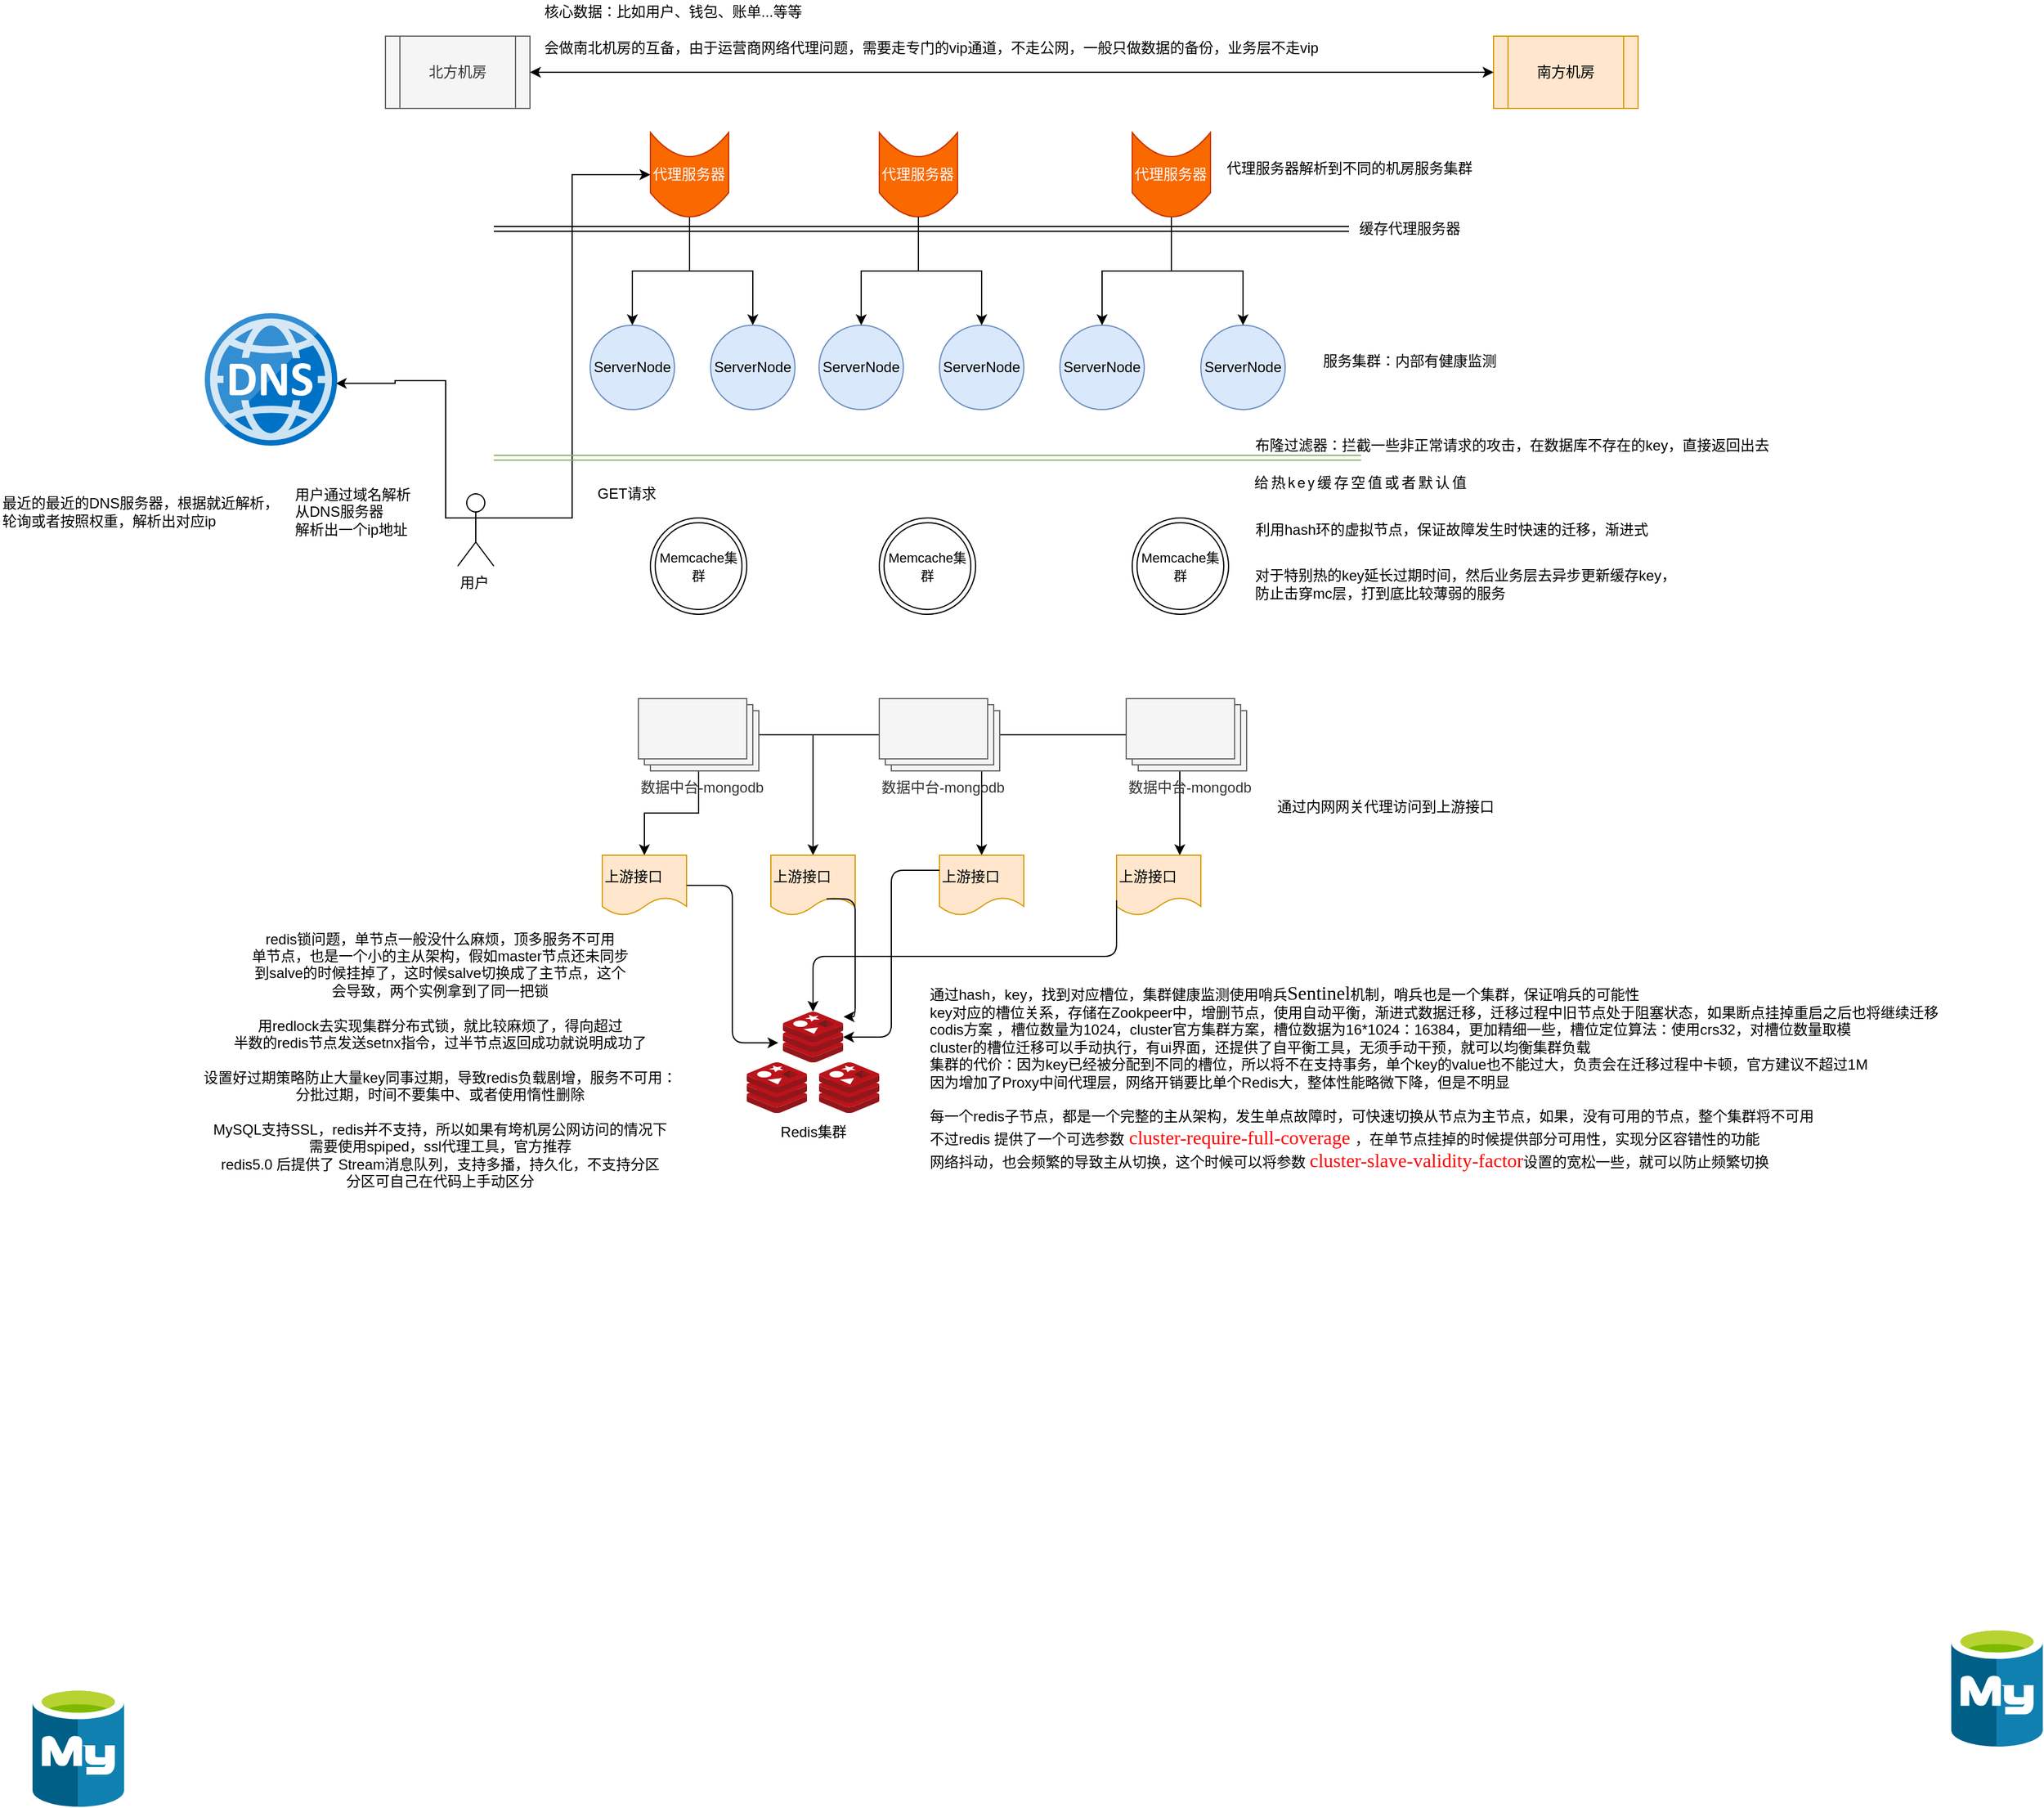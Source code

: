 <mxfile version="14.4.6" type="github">
  <diagram id="9dMJemvoK3SUcXrxnUzU" name="Page-1">
    <mxGraphModel dx="3792" dy="1910" grid="1" gridSize="10" guides="1" tooltips="1" connect="1" arrows="1" fold="1" page="1" pageScale="1" pageWidth="827" pageHeight="1169" math="0" shadow="0">
      <root>
        <mxCell id="0" />
        <mxCell id="1" parent="0" />
        <mxCell id="db7fz8IDNrDX2FohNWl7-6" value="ServerNode" style="ellipse;whiteSpace=wrap;html=1;aspect=fixed;fillColor=#dae8fc;strokeColor=#6c8ebf;" vertex="1" parent="1">
          <mxGeometry x="557" y="380" width="70" height="70" as="geometry" />
        </mxCell>
        <mxCell id="db7fz8IDNrDX2FohNWl7-3" value="南方机房" style="shape=process;whiteSpace=wrap;html=1;backgroundOutline=1;fillColor=#ffe6cc;strokeColor=#d79b00;" vertex="1" parent="1">
          <mxGeometry x="800" y="140" width="120" height="60" as="geometry" />
        </mxCell>
        <mxCell id="db7fz8IDNrDX2FohNWl7-4" value="北方机房" style="shape=process;whiteSpace=wrap;html=1;backgroundOutline=1;fillColor=#f5f5f5;strokeColor=#666666;fontColor=#333333;" vertex="1" parent="1">
          <mxGeometry x="-120" y="140" width="120" height="60" as="geometry" />
        </mxCell>
        <mxCell id="db7fz8IDNrDX2FohNWl7-8" value="ServerNode" style="ellipse;whiteSpace=wrap;html=1;aspect=fixed;fillColor=#dae8fc;strokeColor=#6c8ebf;" vertex="1" parent="1">
          <mxGeometry x="440" y="380" width="70" height="70" as="geometry" />
        </mxCell>
        <mxCell id="db7fz8IDNrDX2FohNWl7-9" value="ServerNode" style="ellipse;whiteSpace=wrap;html=1;aspect=fixed;fillColor=#dae8fc;strokeColor=#6c8ebf;" vertex="1" parent="1">
          <mxGeometry x="340" y="380" width="70" height="70" as="geometry" />
        </mxCell>
        <mxCell id="db7fz8IDNrDX2FohNWl7-10" value="ServerNode" style="ellipse;whiteSpace=wrap;html=1;aspect=fixed;fillColor=#dae8fc;strokeColor=#6c8ebf;" vertex="1" parent="1">
          <mxGeometry x="240" y="380" width="70" height="70" as="geometry" />
        </mxCell>
        <mxCell id="db7fz8IDNrDX2FohNWl7-11" value="" style="endArrow=classic;startArrow=classic;html=1;exitX=1;exitY=0.5;exitDx=0;exitDy=0;" edge="1" parent="1" source="db7fz8IDNrDX2FohNWl7-4" target="db7fz8IDNrDX2FohNWl7-3">
          <mxGeometry width="50" height="50" relative="1" as="geometry">
            <mxPoint x="270" y="410" as="sourcePoint" />
            <mxPoint x="320" y="360" as="targetPoint" />
          </mxGeometry>
        </mxCell>
        <mxCell id="db7fz8IDNrDX2FohNWl7-12" value="核心数据：比如用户、钱包、账单...等等" style="text;html=1;align=left;verticalAlign=middle;resizable=0;points=[];autosize=1;" vertex="1" parent="1">
          <mxGeometry x="10" y="110" width="230" height="20" as="geometry" />
        </mxCell>
        <mxCell id="db7fz8IDNrDX2FohNWl7-13" value="会做南北机房的互备，由于运营商网络代理问题，需要走专门的vip通道，不走公网，一般只做数据的备份，业务层不走vip" style="text;html=1;align=left;verticalAlign=middle;resizable=0;points=[];autosize=1;" vertex="1" parent="1">
          <mxGeometry x="10" y="140" width="660" height="20" as="geometry" />
        </mxCell>
        <mxCell id="db7fz8IDNrDX2FohNWl7-31" value="" style="edgeStyle=orthogonalEdgeStyle;rounded=0;orthogonalLoop=1;jettySize=auto;html=1;entryX=0.5;entryY=0;entryDx=0;entryDy=0;exitX=1;exitY=0.333;exitDx=0;exitDy=0;exitPerimeter=0;" edge="1" parent="1" source="db7fz8IDNrDX2FohNWl7-15" target="db7fz8IDNrDX2FohNWl7-27">
          <mxGeometry relative="1" as="geometry">
            <mxPoint x="-20" y="490" as="targetPoint" />
          </mxGeometry>
        </mxCell>
        <mxCell id="db7fz8IDNrDX2FohNWl7-32" value="" style="edgeStyle=orthogonalEdgeStyle;rounded=0;orthogonalLoop=1;jettySize=auto;html=1;entryX=0.989;entryY=0.53;entryDx=0;entryDy=0;entryPerimeter=0;exitX=0;exitY=0.333;exitDx=0;exitDy=0;exitPerimeter=0;" edge="1" parent="1" source="db7fz8IDNrDX2FohNWl7-15" target="db7fz8IDNrDX2FohNWl7-112">
          <mxGeometry relative="1" as="geometry">
            <mxPoint x="-91.47" y="426.24" as="targetPoint" />
            <Array as="points">
              <mxPoint x="-70" y="540" />
              <mxPoint x="-70" y="426" />
              <mxPoint x="-112" y="426" />
            </Array>
          </mxGeometry>
        </mxCell>
        <mxCell id="db7fz8IDNrDX2FohNWl7-15" value="用户" style="shape=umlActor;verticalLabelPosition=bottom;verticalAlign=top;html=1;outlineConnect=0;align=left;" vertex="1" parent="1">
          <mxGeometry x="-60" y="520" width="30" height="60" as="geometry" />
        </mxCell>
        <mxCell id="db7fz8IDNrDX2FohNWl7-23" value="用户通过域名解析&lt;br&gt;从DNS服务器&lt;br&gt;解析出一个ip地址" style="text;html=1;align=left;verticalAlign=middle;resizable=0;points=[];autosize=1;" vertex="1" parent="1">
          <mxGeometry x="-197" y="510" width="110" height="50" as="geometry" />
        </mxCell>
        <mxCell id="db7fz8IDNrDX2FohNWl7-25" value="ServerNode" style="ellipse;whiteSpace=wrap;html=1;aspect=fixed;fillColor=#dae8fc;strokeColor=#6c8ebf;" vertex="1" parent="1">
          <mxGeometry x="50" y="380" width="70" height="70" as="geometry" />
        </mxCell>
        <mxCell id="db7fz8IDNrDX2FohNWl7-26" value="服务集群：内部有健康监测" style="text;html=1;align=center;verticalAlign=middle;resizable=0;points=[];autosize=1;" vertex="1" parent="1">
          <mxGeometry x="650" y="400" width="160" height="20" as="geometry" />
        </mxCell>
        <mxCell id="db7fz8IDNrDX2FohNWl7-56" value="" style="edgeStyle=orthogonalEdgeStyle;rounded=0;orthogonalLoop=1;jettySize=auto;html=1;" edge="1" parent="1" source="db7fz8IDNrDX2FohNWl7-27" target="db7fz8IDNrDX2FohNWl7-25">
          <mxGeometry relative="1" as="geometry" />
        </mxCell>
        <mxCell id="db7fz8IDNrDX2FohNWl7-57" style="edgeStyle=orthogonalEdgeStyle;rounded=0;orthogonalLoop=1;jettySize=auto;html=1;entryX=0.5;entryY=0;entryDx=0;entryDy=0;" edge="1" parent="1" source="db7fz8IDNrDX2FohNWl7-27" target="db7fz8IDNrDX2FohNWl7-24">
          <mxGeometry relative="1" as="geometry" />
        </mxCell>
        <mxCell id="db7fz8IDNrDX2FohNWl7-27" value="代理服务器" style="shape=dataStorage;whiteSpace=wrap;html=1;fixedSize=1;align=left;direction=north;fillColor=#fa6800;strokeColor=#C73500;fontColor=#ffffff;" vertex="1" parent="1">
          <mxGeometry x="100" y="220" width="65" height="70" as="geometry" />
        </mxCell>
        <mxCell id="db7fz8IDNrDX2FohNWl7-42" value="" style="edgeStyle=orthogonalEdgeStyle;rounded=0;orthogonalLoop=1;jettySize=auto;html=1;" edge="1" parent="1" source="db7fz8IDNrDX2FohNWl7-29" target="db7fz8IDNrDX2FohNWl7-10">
          <mxGeometry relative="1" as="geometry">
            <mxPoint x="255" y="340" as="targetPoint" />
          </mxGeometry>
        </mxCell>
        <mxCell id="db7fz8IDNrDX2FohNWl7-29" value="代理服务器" style="shape=dataStorage;whiteSpace=wrap;html=1;fixedSize=1;align=left;direction=north;fillColor=#fa6800;strokeColor=#C73500;fontColor=#ffffff;" vertex="1" parent="1">
          <mxGeometry x="290" y="220" width="65" height="70" as="geometry" />
        </mxCell>
        <mxCell id="db7fz8IDNrDX2FohNWl7-49" value="" style="edgeStyle=orthogonalEdgeStyle;rounded=0;orthogonalLoop=1;jettySize=auto;html=1;" edge="1" parent="1" source="db7fz8IDNrDX2FohNWl7-30" target="db7fz8IDNrDX2FohNWl7-8">
          <mxGeometry relative="1" as="geometry" />
        </mxCell>
        <mxCell id="db7fz8IDNrDX2FohNWl7-51" value="" style="edgeStyle=orthogonalEdgeStyle;rounded=0;orthogonalLoop=1;jettySize=auto;html=1;entryX=0.5;entryY=0;entryDx=0;entryDy=0;" edge="1" parent="1" source="db7fz8IDNrDX2FohNWl7-30" target="db7fz8IDNrDX2FohNWl7-6">
          <mxGeometry relative="1" as="geometry">
            <mxPoint x="530" y="330.0" as="targetPoint" />
          </mxGeometry>
        </mxCell>
        <mxCell id="db7fz8IDNrDX2FohNWl7-30" value="代理服务器" style="shape=dataStorage;whiteSpace=wrap;html=1;fixedSize=1;align=left;direction=north;size=20;fillColor=#fa6800;strokeColor=#C73500;fontColor=#ffffff;" vertex="1" parent="1">
          <mxGeometry x="500" y="220" width="65" height="70" as="geometry" />
        </mxCell>
        <mxCell id="db7fz8IDNrDX2FohNWl7-34" value="代理服务器解析到不同的机房服务集群" style="text;html=1;align=center;verticalAlign=middle;resizable=0;points=[];autosize=1;" vertex="1" parent="1">
          <mxGeometry x="570" y="240" width="220" height="20" as="geometry" />
        </mxCell>
        <mxCell id="db7fz8IDNrDX2FohNWl7-24" value="ServerNode" style="ellipse;whiteSpace=wrap;html=1;aspect=fixed;fillColor=#dae8fc;strokeColor=#6c8ebf;" vertex="1" parent="1">
          <mxGeometry x="150" y="380" width="70" height="70" as="geometry" />
        </mxCell>
        <mxCell id="db7fz8IDNrDX2FohNWl7-43" value="" style="edgeStyle=orthogonalEdgeStyle;rounded=0;orthogonalLoop=1;jettySize=auto;html=1;exitX=0;exitY=0.5;exitDx=0;exitDy=0;" edge="1" parent="1" source="db7fz8IDNrDX2FohNWl7-29" target="db7fz8IDNrDX2FohNWl7-9">
          <mxGeometry relative="1" as="geometry">
            <mxPoint x="292.589" y="310" as="sourcePoint" />
            <mxPoint x="282.5" y="420.0" as="targetPoint" />
          </mxGeometry>
        </mxCell>
        <mxCell id="db7fz8IDNrDX2FohNWl7-59" value="" style="shape=link;html=1;" edge="1" parent="1">
          <mxGeometry width="100" relative="1" as="geometry">
            <mxPoint x="-30" y="300" as="sourcePoint" />
            <mxPoint x="680" y="300" as="targetPoint" />
          </mxGeometry>
        </mxCell>
        <mxCell id="db7fz8IDNrDX2FohNWl7-60" value="缓存代理服务器" style="text;html=1;align=center;verticalAlign=middle;resizable=0;points=[];autosize=1;" vertex="1" parent="1">
          <mxGeometry x="680" y="290" width="100" height="20" as="geometry" />
        </mxCell>
        <mxCell id="db7fz8IDNrDX2FohNWl7-64" value="&lt;font style=&quot;font-size: 11px&quot;&gt;Memcache集群&lt;/font&gt;" style="ellipse;shape=doubleEllipse;whiteSpace=wrap;html=1;aspect=fixed;align=center;" vertex="1" parent="1">
          <mxGeometry x="100" y="540" width="80" height="80" as="geometry" />
        </mxCell>
        <mxCell id="db7fz8IDNrDX2FohNWl7-65" value="" style="shape=link;html=1;fillColor=#d5e8d4;strokeColor=#82b366;" edge="1" parent="1">
          <mxGeometry width="100" relative="1" as="geometry">
            <mxPoint x="-30" y="490" as="sourcePoint" />
            <mxPoint x="690" y="490" as="targetPoint" />
          </mxGeometry>
        </mxCell>
        <mxCell id="db7fz8IDNrDX2FohNWl7-66" value="布隆过滤器：拦截一些非正常请求的攻击，在数据库不存在的key，直接返回出去" style="text;html=1;align=center;verticalAlign=middle;resizable=0;points=[];autosize=1;" vertex="1" parent="1">
          <mxGeometry x="595" y="470" width="440" height="20" as="geometry" />
        </mxCell>
        <mxCell id="db7fz8IDNrDX2FohNWl7-68" value="&lt;font style=&quot;font-size: 11px&quot;&gt;Memcache集群&lt;/font&gt;" style="ellipse;shape=doubleEllipse;whiteSpace=wrap;html=1;aspect=fixed;align=center;" vertex="1" parent="1">
          <mxGeometry x="290" y="540" width="80" height="80" as="geometry" />
        </mxCell>
        <mxCell id="db7fz8IDNrDX2FohNWl7-69" value="&lt;font style=&quot;font-size: 11px&quot;&gt;Memcache集群&lt;/font&gt;" style="ellipse;shape=doubleEllipse;whiteSpace=wrap;html=1;aspect=fixed;align=center;" vertex="1" parent="1">
          <mxGeometry x="500" y="540" width="80" height="80" as="geometry" />
        </mxCell>
        <mxCell id="db7fz8IDNrDX2FohNWl7-70" value="利用hash环的虚拟节点，保证故障发生时快速的迁移，渐进式" style="text;html=1;align=center;verticalAlign=middle;resizable=0;points=[];autosize=1;" vertex="1" parent="1">
          <mxGeometry x="595" y="540" width="340" height="20" as="geometry" />
        </mxCell>
        <mxCell id="db7fz8IDNrDX2FohNWl7-71" value="对于特别热的key延长过期时间，然后业务层去异步更新缓存key，&lt;br&gt;防止击穿mc层，打到底比较薄弱的服务" style="text;html=1;align=left;verticalAlign=middle;resizable=0;points=[];autosize=1;" vertex="1" parent="1">
          <mxGeometry x="600" y="580" width="360" height="30" as="geometry" />
        </mxCell>
        <mxCell id="db7fz8IDNrDX2FohNWl7-72" value="GET请求" style="text;html=1;align=center;verticalAlign=middle;resizable=0;points=[];autosize=1;" vertex="1" parent="1">
          <mxGeometry x="50" y="510" width="60" height="20" as="geometry" />
        </mxCell>
        <mxCell id="db7fz8IDNrDX2FohNWl7-78" value="" style="edgeStyle=orthogonalEdgeStyle;rounded=0;orthogonalLoop=1;jettySize=auto;html=1;entryX=0.75;entryY=0;entryDx=0;entryDy=0;" edge="1" parent="1" source="db7fz8IDNrDX2FohNWl7-73" target="db7fz8IDNrDX2FohNWl7-80">
          <mxGeometry relative="1" as="geometry">
            <mxPoint x="140" y="830" as="targetPoint" />
          </mxGeometry>
        </mxCell>
        <mxCell id="db7fz8IDNrDX2FohNWl7-81" value="" style="edgeStyle=orthogonalEdgeStyle;rounded=0;orthogonalLoop=1;jettySize=auto;html=1;entryX=0.5;entryY=0;entryDx=0;entryDy=0;" edge="1" parent="1" source="db7fz8IDNrDX2FohNWl7-73" target="db7fz8IDNrDX2FohNWl7-77">
          <mxGeometry relative="1" as="geometry" />
        </mxCell>
        <mxCell id="db7fz8IDNrDX2FohNWl7-82" value="" style="edgeStyle=orthogonalEdgeStyle;rounded=0;orthogonalLoop=1;jettySize=auto;html=1;" edge="1" parent="1" source="db7fz8IDNrDX2FohNWl7-73" target="db7fz8IDNrDX2FohNWl7-79">
          <mxGeometry relative="1" as="geometry" />
        </mxCell>
        <mxCell id="db7fz8IDNrDX2FohNWl7-84" value="" style="edgeStyle=orthogonalEdgeStyle;rounded=0;orthogonalLoop=1;jettySize=auto;html=1;" edge="1" parent="1" source="db7fz8IDNrDX2FohNWl7-73" target="db7fz8IDNrDX2FohNWl7-83">
          <mxGeometry relative="1" as="geometry" />
        </mxCell>
        <mxCell id="db7fz8IDNrDX2FohNWl7-73" value="数据中台-mongodb" style="verticalLabelPosition=bottom;verticalAlign=top;html=1;shape=mxgraph.basic.layered_rect;dx=10;outlineConnect=0;align=left;fillColor=#f5f5f5;strokeColor=#666666;fontColor=#333333;" vertex="1" parent="1">
          <mxGeometry x="90" y="690" width="100" height="60" as="geometry" />
        </mxCell>
        <mxCell id="db7fz8IDNrDX2FohNWl7-74" value="数据中台-mongodb" style="verticalLabelPosition=bottom;verticalAlign=top;html=1;shape=mxgraph.basic.layered_rect;dx=10;outlineConnect=0;align=left;fillColor=#f5f5f5;strokeColor=#666666;fontColor=#333333;" vertex="1" parent="1">
          <mxGeometry x="290" y="690" width="100" height="60" as="geometry" />
        </mxCell>
        <mxCell id="db7fz8IDNrDX2FohNWl7-75" value="数据中台-mongodb" style="verticalLabelPosition=bottom;verticalAlign=top;html=1;shape=mxgraph.basic.layered_rect;dx=10;outlineConnect=0;align=left;fillColor=#f5f5f5;strokeColor=#666666;fontColor=#333333;" vertex="1" parent="1">
          <mxGeometry x="495" y="690" width="100" height="60" as="geometry" />
        </mxCell>
        <mxCell id="db7fz8IDNrDX2FohNWl7-77" value="上游接口" style="shape=document;whiteSpace=wrap;html=1;boundedLbl=1;align=left;fillColor=#ffe6cc;strokeColor=#d79b00;" vertex="1" parent="1">
          <mxGeometry x="60" y="820" width="70" height="50" as="geometry" />
        </mxCell>
        <mxCell id="db7fz8IDNrDX2FohNWl7-79" value="上游接口" style="shape=document;whiteSpace=wrap;html=1;boundedLbl=1;align=left;fillColor=#ffe6cc;strokeColor=#d79b00;" vertex="1" parent="1">
          <mxGeometry x="340" y="820" width="70" height="50" as="geometry" />
        </mxCell>
        <mxCell id="db7fz8IDNrDX2FohNWl7-80" value="上游接口" style="shape=document;whiteSpace=wrap;html=1;boundedLbl=1;align=left;fillColor=#ffe6cc;strokeColor=#d79b00;" vertex="1" parent="1">
          <mxGeometry x="487" y="820" width="70" height="50" as="geometry" />
        </mxCell>
        <mxCell id="db7fz8IDNrDX2FohNWl7-83" value="上游接口" style="shape=document;whiteSpace=wrap;html=1;boundedLbl=1;align=left;fillColor=#ffe6cc;strokeColor=#d79b00;" vertex="1" parent="1">
          <mxGeometry x="200" y="820" width="70" height="50" as="geometry" />
        </mxCell>
        <mxCell id="db7fz8IDNrDX2FohNWl7-85" value="通过内网网关代理访问到上游接口" style="text;html=1;align=center;verticalAlign=middle;resizable=0;points=[];autosize=1;" vertex="1" parent="1">
          <mxGeometry x="610" y="770" width="200" height="20" as="geometry" />
        </mxCell>
        <mxCell id="db7fz8IDNrDX2FohNWl7-91" value="" style="edgeStyle=elbowEdgeStyle;elbow=horizontal;endArrow=classic;html=1;exitX=1;exitY=0.5;exitDx=0;exitDy=0;entryX=-0.075;entryY=0.612;entryDx=0;entryDy=0;entryPerimeter=0;" edge="1" parent="1" source="db7fz8IDNrDX2FohNWl7-77" target="db7fz8IDNrDX2FohNWl7-101">
          <mxGeometry width="50" height="50" relative="1" as="geometry">
            <mxPoint x="310" y="800" as="sourcePoint" />
            <mxPoint x="230" y="990" as="targetPoint" />
          </mxGeometry>
        </mxCell>
        <mxCell id="db7fz8IDNrDX2FohNWl7-92" value="" style="edgeStyle=elbowEdgeStyle;elbow=horizontal;endArrow=classic;html=1;exitX=0.661;exitY=0.726;exitDx=0;exitDy=0;exitPerimeter=0;entryX=1.007;entryY=0.097;entryDx=0;entryDy=0;entryPerimeter=0;" edge="1" parent="1" source="db7fz8IDNrDX2FohNWl7-83" target="db7fz8IDNrDX2FohNWl7-101">
          <mxGeometry width="50" height="50" relative="1" as="geometry">
            <mxPoint x="310" y="800" as="sourcePoint" />
            <mxPoint x="260" y="980" as="targetPoint" />
            <Array as="points">
              <mxPoint x="270" y="990" />
            </Array>
          </mxGeometry>
        </mxCell>
        <mxCell id="db7fz8IDNrDX2FohNWl7-93" value="" style="edgeStyle=elbowEdgeStyle;elbow=horizontal;endArrow=classic;html=1;exitX=0;exitY=0.25;exitDx=0;exitDy=0;" edge="1" parent="1" source="db7fz8IDNrDX2FohNWl7-79" target="db7fz8IDNrDX2FohNWl7-101">
          <mxGeometry width="50" height="50" relative="1" as="geometry">
            <mxPoint x="310" y="800" as="sourcePoint" />
            <mxPoint x="270" y="970" as="targetPoint" />
          </mxGeometry>
        </mxCell>
        <mxCell id="db7fz8IDNrDX2FohNWl7-94" value="" style="edgeStyle=elbowEdgeStyle;elbow=vertical;endArrow=classic;html=1;exitX=0;exitY=0.75;exitDx=0;exitDy=0;" edge="1" parent="1" source="db7fz8IDNrDX2FohNWl7-80" target="db7fz8IDNrDX2FohNWl7-101">
          <mxGeometry width="50" height="50" relative="1" as="geometry">
            <mxPoint x="310" y="800" as="sourcePoint" />
            <mxPoint x="310" y="989" as="targetPoint" />
          </mxGeometry>
        </mxCell>
        <mxCell id="db7fz8IDNrDX2FohNWl7-95" value="通过hash，key，找到对应槽位，集群健康监测使用哨兵&lt;span style=&quot;font-family: &amp;#34;times new roman&amp;#34; ; font-size: 12pt&quot;&gt;Sentinel&lt;/span&gt;机制，哨兵也是一个集群，保证哨兵的可能性&lt;br&gt;key对应的槽位关系，存储在Zookpeer中，增删节点，使用自动平衡，渐进式数据迁移，迁移过程中旧节点处于阻塞状态，如果断点挂掉重启之后也将继续迁移&lt;br&gt;codis方案 ，槽位数量为1024，cluster官方集群方案，槽位数据为16*1024：16384，更加精细一些，槽位定位算法：使用crs32，对槽位数量取模&lt;br&gt;cluster的槽位迁移可以手动执行，有ui界面，还提供了自平衡工具，无须手动干预，就可以均衡集群负载&lt;br&gt;集群的代价：因为key已经被分配到不同的槽位，所以将不在支持事务，单个key的value也不能过大，负责会在迁移过程中卡顿，官方建议不超过1M&lt;br&gt;因为增加了Proxy中间代理层，网络开销要比单个Redis大，整体性能略微下降，但是不明显&lt;br&gt;&lt;br&gt;每一个redis子节点，都是一个完整的主从架构，发生单点故障时，可快速切换从节点为主节点，如果，没有可用的节点，整个集群将不可用&lt;br&gt;&lt;span&gt;不过redis 提供了一个可选参数&lt;/span&gt;&lt;span style=&quot;font-size: 12pt ; font-family: &amp;#34;times new roman&amp;#34; ; color: rgb(255 , 0 , 0)&quot;&gt;&amp;nbsp;cluster-require-full-coverage&amp;nbsp;&lt;/span&gt;&lt;span&gt;，在单节点挂掉的时候提供部分可用性，实现分区容错性的功能&lt;br&gt;&lt;/span&gt;网络抖动，也会频繁的导致主从切换，这个时候可以将参数&amp;nbsp;&lt;span style=&quot;color: rgb(255 , 0 , 0) ; font-family: &amp;#34;times new roman&amp;#34; ; font-size: 12pt&quot;&gt;cluster-slave-validity-factor&lt;/span&gt;设置的宽松一些，就可以防止频繁切换&lt;br&gt;&lt;div class=&quot;page&quot; title=&quot;Page 148&quot;&gt;&lt;div class=&quot;layoutArea&quot;&gt;&lt;div class=&quot;column&quot;&gt;&lt;br&gt;				&lt;/div&gt;&lt;br&gt;			&lt;/div&gt;&lt;br&gt;		&lt;/div&gt;" style="text;html=1;align=left;verticalAlign=middle;resizable=0;points=[];autosize=1;" vertex="1" parent="1">
          <mxGeometry x="330" y="930" width="850" height="190" as="geometry" />
        </mxCell>
        <mxCell id="db7fz8IDNrDX2FohNWl7-98" value="redis锁问题，单节点一般没什么麻烦，顶多服务不可用&lt;br&gt;单节点，也是一个小的主从架构，假如master节点还未同步&lt;br&gt;到salve的时候挂掉了，这时候salve切换成了主节点，这个&lt;br&gt;会导致，两个实例拿到了同一把锁&lt;br&gt;&lt;br&gt;用redlock去实现集群分布式锁，就比较麻烦了，得向超过&lt;br&gt;半数的redis节点发送setnx指令，过半节点返回成功就说明成功了&lt;br&gt;&lt;br&gt;设置好过期策略防止大量key同事过期，导致redis负载剧增，服务不可用：&lt;br&gt;分批过期，时间不要集中、或者使用惰性删除&lt;br&gt;&lt;br&gt;MySQL支持SSL，redis并不支持，所以如果有垮机房公网访问的情况下&lt;br&gt;需要使用spiped，ssl代理工具，官方推荐&lt;br&gt;redis5.0 后提供了 Stream消息队列，支持多播，持久化，不支持分区&lt;br&gt;分区可自己在代码上手动区分" style="text;html=1;align=center;verticalAlign=middle;resizable=0;points=[];autosize=1;" vertex="1" parent="1">
          <mxGeometry x="-280" y="880" width="410" height="220" as="geometry" />
        </mxCell>
        <mxCell id="db7fz8IDNrDX2FohNWl7-100" value="&lt;span style=&quot;font-family: &amp;#34;helvetica neue&amp;#34; , &amp;#34;helvetica&amp;#34; , &amp;#34;hiragino sans gb&amp;#34; , &amp;#34;microsoft yahei&amp;#34; , &amp;#34;arial&amp;#34; , sans-serif ; letter-spacing: 2px ; text-align: left ; word-spacing: 2px ; background-color: rgb(255 , 255 , 255)&quot;&gt;&lt;font style=&quot;font-size: 12px&quot;&gt;给热key缓存空值或者默认值&lt;/font&gt;&lt;/span&gt;" style="text;html=1;align=center;verticalAlign=middle;resizable=0;points=[];autosize=1;" vertex="1" parent="1">
          <mxGeometry x="595" y="500" width="190" height="20" as="geometry" />
        </mxCell>
        <mxCell id="db7fz8IDNrDX2FohNWl7-101" value="" style="aspect=fixed;html=1;points=[];align=center;image;fontSize=12;image=img/lib/mscae/Cache_Redis_Product.svg;" vertex="1" parent="1">
          <mxGeometry x="210" y="950" width="50" height="42" as="geometry" />
        </mxCell>
        <mxCell id="db7fz8IDNrDX2FohNWl7-102" value="" style="aspect=fixed;html=1;points=[];align=center;image;fontSize=12;image=img/lib/mscae/Cache_Redis_Product.svg;" vertex="1" parent="1">
          <mxGeometry x="180" y="992" width="50" height="42" as="geometry" />
        </mxCell>
        <mxCell id="db7fz8IDNrDX2FohNWl7-103" value="" style="aspect=fixed;html=1;points=[];align=center;image;fontSize=12;image=img/lib/mscae/Cache_Redis_Product.svg;" vertex="1" parent="1">
          <mxGeometry x="240" y="992" width="50" height="42" as="geometry" />
        </mxCell>
        <mxCell id="db7fz8IDNrDX2FohNWl7-104" value="Redis集群&lt;br&gt;" style="text;html=1;align=center;verticalAlign=middle;resizable=0;points=[];autosize=1;" vertex="1" parent="1">
          <mxGeometry x="200" y="1040" width="70" height="20" as="geometry" />
        </mxCell>
        <mxCell id="db7fz8IDNrDX2FohNWl7-106" value="" style="aspect=fixed;html=1;points=[];align=center;image;fontSize=12;image=img/lib/mscae/Azure_Database_for_MySQL_servers.svg;" vertex="1" parent="1">
          <mxGeometry x="1180" y="1460" width="76" height="100" as="geometry" />
        </mxCell>
        <mxCell id="db7fz8IDNrDX2FohNWl7-112" value="" style="aspect=fixed;html=1;points=[];align=center;image;fontSize=12;image=img/lib/mscae/DNS.svg;" vertex="1" parent="1">
          <mxGeometry x="-270" y="370" width="110" height="110" as="geometry" />
        </mxCell>
        <mxCell id="db7fz8IDNrDX2FohNWl7-113" value="最近的最近的DNS服务器，根据就近解析，&lt;br&gt;轮询或者按照权重，解析出对应ip" style="text;html=1;align=left;verticalAlign=middle;resizable=0;points=[];autosize=1;" vertex="1" parent="1">
          <mxGeometry x="-440" y="520" width="240" height="30" as="geometry" />
        </mxCell>
        <mxCell id="db7fz8IDNrDX2FohNWl7-136" value="" style="aspect=fixed;html=1;points=[];align=center;image;fontSize=12;image=img/lib/mscae/Azure_Database_for_MySQL_servers.svg;" vertex="1" parent="1">
          <mxGeometry x="-413" y="1510" width="76" height="100" as="geometry" />
        </mxCell>
      </root>
    </mxGraphModel>
  </diagram>
</mxfile>
